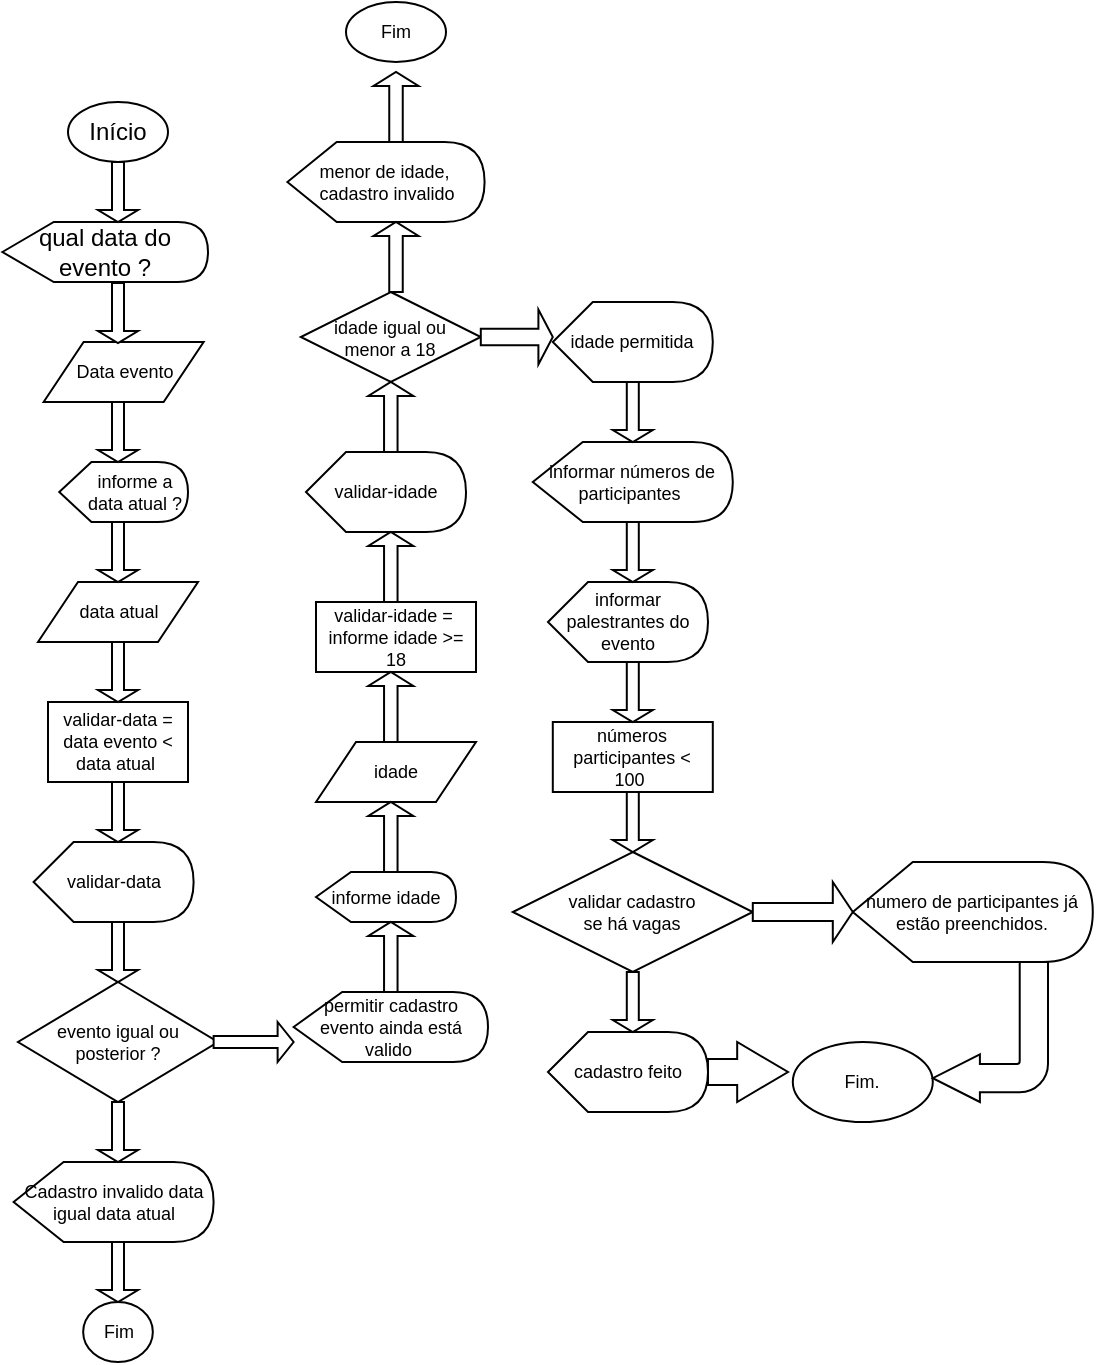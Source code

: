 <mxfile version="20.2.0" type="google"><diagram id="7QApjG81SrfR6iEvHwPy" name="Página-1"><mxGraphModel grid="1" page="1" gridSize="10" guides="1" tooltips="1" connect="1" arrows="1" fold="1" pageScale="1" pageWidth="827" pageHeight="1169" math="0" shadow="0"><root><mxCell id="0"/><mxCell id="1" parent="0"/><mxCell id="wKqXPp4EZUICWKfry0-V-2" value="&lt;span style=&quot;&quot;&gt;Início&lt;/span&gt;" style="ellipse;whiteSpace=wrap;html=1;" vertex="1" parent="1"><mxGeometry x="290" y="280" width="50" height="30" as="geometry"/></mxCell><mxCell id="wKqXPp4EZUICWKfry0-V-4" value="&lt;span style=&quot;&quot;&gt;qual data&amp;nbsp;&lt;/span&gt;&lt;span style=&quot;&quot;&gt;do evento ?&lt;/span&gt;" style="shape=display;whiteSpace=wrap;html=1;" vertex="1" parent="1"><mxGeometry x="257.19" y="340" width="102.81" height="30" as="geometry"/></mxCell><mxCell id="wKqXPp4EZUICWKfry0-V-9" value="" style="shape=parallelogram;perimeter=parallelogramPerimeter;whiteSpace=wrap;html=1;fixedSize=1;fontSize=8;" vertex="1" parent="1"><mxGeometry x="277.81" y="400" width="80" height="30" as="geometry"/></mxCell><mxCell id="wKqXPp4EZUICWKfry0-V-15" value="Data evento" style="text;html=1;align=center;verticalAlign=middle;resizable=0;points=[];autosize=1;strokeColor=none;fillColor=none;fontSize=9;" vertex="1" parent="1"><mxGeometry x="282.81" y="405" width="70" height="20" as="geometry"/></mxCell><mxCell id="wKqXPp4EZUICWKfry0-V-17" value="" style="shape=display;whiteSpace=wrap;html=1;fontSize=8;" vertex="1" parent="1"><mxGeometry x="285.63" y="460" width="64.37" height="30" as="geometry"/></mxCell><mxCell id="wKqXPp4EZUICWKfry0-V-18" value="informe a &lt;br&gt;data atual ?" style="text;html=1;align=center;verticalAlign=middle;resizable=0;points=[];autosize=1;strokeColor=none;fillColor=none;fontSize=9;" vertex="1" parent="1"><mxGeometry x="287.81" y="455" width="70" height="40" as="geometry"/></mxCell><mxCell id="wKqXPp4EZUICWKfry0-V-19" value="" style="shape=parallelogram;perimeter=parallelogramPerimeter;whiteSpace=wrap;html=1;fixedSize=1;fontSize=8;" vertex="1" parent="1"><mxGeometry x="275" y="520" width="80" height="30" as="geometry"/></mxCell><mxCell id="wKqXPp4EZUICWKfry0-V-20" value="data atual" style="text;html=1;align=center;verticalAlign=middle;resizable=0;points=[];autosize=1;strokeColor=none;fillColor=none;fontSize=9;" vertex="1" parent="1"><mxGeometry x="285" y="525" width="60" height="20" as="geometry"/></mxCell><mxCell id="wKqXPp4EZUICWKfry0-V-21" value="evento igual ou posterior ?" style="rhombus;whiteSpace=wrap;html=1;fontSize=9;" vertex="1" parent="1"><mxGeometry x="265" y="720" width="100" height="60" as="geometry"/></mxCell><mxCell id="wKqXPp4EZUICWKfry0-V-22" value="permitir cadastro evento ainda está valido&amp;nbsp;" style="shape=display;whiteSpace=wrap;html=1;fontSize=9;" vertex="1" parent="1"><mxGeometry x="402.81" y="725" width="97.19" height="35" as="geometry"/></mxCell><mxCell id="wKqXPp4EZUICWKfry0-V-23" value="Cadastro invalido data igual data atual" style="shape=display;whiteSpace=wrap;html=1;fontSize=9;direction=east;" vertex="1" parent="1"><mxGeometry x="262.81" y="810" width="100" height="40" as="geometry"/></mxCell><mxCell id="wKqXPp4EZUICWKfry0-V-24" value="Fim" style="ellipse;whiteSpace=wrap;html=1;fontSize=9;" vertex="1" parent="1"><mxGeometry x="297.58" y="880" width="34.84" height="30" as="geometry"/></mxCell><mxCell id="wKqXPp4EZUICWKfry0-V-25" value="idade" style="shape=parallelogram;perimeter=parallelogramPerimeter;whiteSpace=wrap;html=1;fixedSize=1;fontSize=9;" vertex="1" parent="1"><mxGeometry x="414" y="600" width="80" height="30" as="geometry"/></mxCell><mxCell id="wKqXPp4EZUICWKfry0-V-26" value="informe idade" style="shape=display;whiteSpace=wrap;html=1;fontSize=9;" vertex="1" parent="1"><mxGeometry x="414" y="665" width="70" height="25" as="geometry"/></mxCell><mxCell id="wKqXPp4EZUICWKfry0-V-28" value="idade igual ou &lt;br&gt;menor a 18" style="rhombus;whiteSpace=wrap;html=1;fontSize=9;" vertex="1" parent="1"><mxGeometry x="406.4" y="375" width="90" height="45" as="geometry"/></mxCell><mxCell id="wKqXPp4EZUICWKfry0-V-31" value="Fim" style="ellipse;whiteSpace=wrap;html=1;fontSize=9;" vertex="1" parent="1"><mxGeometry x="429" y="230" width="50" height="30" as="geometry"/></mxCell><mxCell id="wKqXPp4EZUICWKfry0-V-33" value="menor de idade,&amp;nbsp;&lt;br&gt;cadastro invalido" style="shape=display;whiteSpace=wrap;html=1;fontSize=9;" vertex="1" parent="1"><mxGeometry x="399.7" y="300" width="98.6" height="40" as="geometry"/></mxCell><mxCell id="wKqXPp4EZUICWKfry0-V-37" value="números participantes &amp;lt; 100&amp;nbsp;" style="rounded=0;whiteSpace=wrap;html=1;fontSize=9;" vertex="1" parent="1"><mxGeometry x="532.4" y="590" width="80" height="35" as="geometry"/></mxCell><mxCell id="wKqXPp4EZUICWKfry0-V-39" value="validar-data = data evento &amp;lt; data atual&amp;nbsp;" style="rounded=0;whiteSpace=wrap;html=1;fontSize=9;" vertex="1" parent="1"><mxGeometry x="280" y="580" width="70" height="40" as="geometry"/></mxCell><mxCell id="wKqXPp4EZUICWKfry0-V-40" value="validar-data" style="shape=display;whiteSpace=wrap;html=1;fontSize=9;" vertex="1" parent="1"><mxGeometry x="272.81" y="650" width="80" height="40" as="geometry"/></mxCell><mxCell id="wKqXPp4EZUICWKfry0-V-41" value="validar-idade =&amp;nbsp; informe idade &amp;gt;= 18" style="rounded=0;whiteSpace=wrap;html=1;fontSize=9;" vertex="1" parent="1"><mxGeometry x="414" y="530" width="80" height="35" as="geometry"/></mxCell><mxCell id="wKqXPp4EZUICWKfry0-V-42" value="validar-idade" style="shape=display;whiteSpace=wrap;html=1;fontSize=9;" vertex="1" parent="1"><mxGeometry x="409" y="455" width="80" height="40" as="geometry"/></mxCell><mxCell id="wKqXPp4EZUICWKfry0-V-43" value="idade permitida" style="shape=display;whiteSpace=wrap;html=1;fontSize=9;" vertex="1" parent="1"><mxGeometry x="532.4" y="380" width="80" height="40" as="geometry"/></mxCell><mxCell id="wKqXPp4EZUICWKfry0-V-44" value="informar números de participantes&amp;nbsp;" style="shape=display;whiteSpace=wrap;html=1;fontSize=9;" vertex="1" parent="1"><mxGeometry x="522.4" y="450" width="100" height="40" as="geometry"/></mxCell><mxCell id="wKqXPp4EZUICWKfry0-V-45" value="informar palestrantes do evento" style="shape=display;whiteSpace=wrap;html=1;fontSize=9;" vertex="1" parent="1"><mxGeometry x="530" y="520" width="80" height="40" as="geometry"/></mxCell><mxCell id="wKqXPp4EZUICWKfry0-V-46" value="validar cadastro &lt;br&gt;se há vagas" style="rhombus;whiteSpace=wrap;html=1;fontSize=9;" vertex="1" parent="1"><mxGeometry x="512.4" y="655" width="120" height="60" as="geometry"/></mxCell><mxCell id="wKqXPp4EZUICWKfry0-V-47" value="cadastro feito" style="shape=display;whiteSpace=wrap;html=1;fontSize=9;" vertex="1" parent="1"><mxGeometry x="530" y="745" width="80" height="40" as="geometry"/></mxCell><mxCell id="wKqXPp4EZUICWKfry0-V-48" value="numero de participantes já estão preenchidos." style="shape=display;whiteSpace=wrap;html=1;fontSize=9;" vertex="1" parent="1"><mxGeometry x="682.4" y="660" width="120" height="50" as="geometry"/></mxCell><mxCell id="wKqXPp4EZUICWKfry0-V-49" value="Fim." style="ellipse;whiteSpace=wrap;html=1;fontSize=9;" vertex="1" parent="1"><mxGeometry x="652.4" y="750" width="70" height="40" as="geometry"/></mxCell><mxCell id="wKqXPp4EZUICWKfry0-V-70" value="" style="shape=singleArrow;direction=south;whiteSpace=wrap;html=1;fontSize=12;" vertex="1" parent="1"><mxGeometry x="305" y="310" width="20" height="30" as="geometry"/></mxCell><mxCell id="wKqXPp4EZUICWKfry0-V-71" value="" style="shape=singleArrow;direction=south;whiteSpace=wrap;html=1;fontSize=12;" vertex="1" parent="1"><mxGeometry x="305" y="370.5" width="20" height="30" as="geometry"/></mxCell><mxCell id="wKqXPp4EZUICWKfry0-V-72" value="" style="shape=singleArrow;direction=south;whiteSpace=wrap;html=1;fontSize=12;" vertex="1" parent="1"><mxGeometry x="305" y="430" width="20" height="30" as="geometry"/></mxCell><mxCell id="wKqXPp4EZUICWKfry0-V-73" value="" style="shape=singleArrow;direction=south;whiteSpace=wrap;html=1;fontSize=12;" vertex="1" parent="1"><mxGeometry x="305" y="490" width="20" height="30" as="geometry"/></mxCell><mxCell id="wKqXPp4EZUICWKfry0-V-74" value="" style="shape=singleArrow;direction=south;whiteSpace=wrap;html=1;fontSize=12;" vertex="1" parent="1"><mxGeometry x="305" y="550" width="20" height="30" as="geometry"/></mxCell><mxCell id="wKqXPp4EZUICWKfry0-V-75" value="" style="shape=singleArrow;direction=south;whiteSpace=wrap;html=1;fontSize=12;" vertex="1" parent="1"><mxGeometry x="305" y="620" width="20" height="30" as="geometry"/></mxCell><mxCell id="wKqXPp4EZUICWKfry0-V-76" value="" style="shape=singleArrow;direction=south;whiteSpace=wrap;html=1;fontSize=12;" vertex="1" parent="1"><mxGeometry x="305" y="690" width="20" height="30" as="geometry"/></mxCell><mxCell id="wKqXPp4EZUICWKfry0-V-77" value="" style="shape=singleArrow;direction=south;whiteSpace=wrap;html=1;fontSize=12;" vertex="1" parent="1"><mxGeometry x="305" y="780" width="20" height="30" as="geometry"/></mxCell><mxCell id="wKqXPp4EZUICWKfry0-V-78" value="" style="shape=singleArrow;direction=south;whiteSpace=wrap;html=1;fontSize=12;" vertex="1" parent="1"><mxGeometry x="305" y="850" width="20" height="30" as="geometry"/></mxCell><mxCell id="wKqXPp4EZUICWKfry0-V-81" value="" style="shape=singleArrow;whiteSpace=wrap;html=1;fontSize=12;" vertex="1" parent="1"><mxGeometry x="362.81" y="740" width="40" height="20" as="geometry"/></mxCell><mxCell id="wKqXPp4EZUICWKfry0-V-82" value="" style="shape=singleArrow;direction=north;whiteSpace=wrap;html=1;fontSize=12;" vertex="1" parent="1"><mxGeometry x="440.15" y="690" width="22.5" height="35" as="geometry"/></mxCell><mxCell id="wKqXPp4EZUICWKfry0-V-85" value="" style="shape=singleArrow;direction=north;whiteSpace=wrap;html=1;fontSize=12;" vertex="1" parent="1"><mxGeometry x="440.15" y="630" width="22.5" height="35" as="geometry"/></mxCell><mxCell id="wKqXPp4EZUICWKfry0-V-88" value="" style="shape=singleArrow;direction=north;whiteSpace=wrap;html=1;fontSize=12;" vertex="1" parent="1"><mxGeometry x="440.15" y="565" width="22.5" height="35" as="geometry"/></mxCell><mxCell id="wKqXPp4EZUICWKfry0-V-89" value="" style="shape=singleArrow;direction=north;whiteSpace=wrap;html=1;fontSize=12;" vertex="1" parent="1"><mxGeometry x="440.15" y="495" width="22.5" height="35" as="geometry"/></mxCell><mxCell id="wKqXPp4EZUICWKfry0-V-90" value="" style="shape=singleArrow;direction=north;whiteSpace=wrap;html=1;fontSize=12;" vertex="1" parent="1"><mxGeometry x="440.15" y="420" width="22.5" height="35" as="geometry"/></mxCell><mxCell id="wKqXPp4EZUICWKfry0-V-92" value="" style="shape=singleArrow;direction=north;whiteSpace=wrap;html=1;fontSize=12;" vertex="1" parent="1"><mxGeometry x="442.75" y="340" width="22.5" height="35" as="geometry"/></mxCell><mxCell id="wKqXPp4EZUICWKfry0-V-93" value="" style="shape=singleArrow;direction=north;whiteSpace=wrap;html=1;fontSize=12;" vertex="1" parent="1"><mxGeometry x="442.75" y="265" width="22.5" height="35" as="geometry"/></mxCell><mxCell id="wKqXPp4EZUICWKfry0-V-94" value="" style="shape=singleArrow;whiteSpace=wrap;html=1;fontSize=12;" vertex="1" parent="1"><mxGeometry x="496.4" y="383.75" width="36" height="27.5" as="geometry"/></mxCell><mxCell id="wKqXPp4EZUICWKfry0-V-95" value="" style="shape=singleArrow;direction=south;whiteSpace=wrap;html=1;fontSize=12;" vertex="1" parent="1"><mxGeometry x="562.4" y="420" width="20" height="30" as="geometry"/></mxCell><mxCell id="wKqXPp4EZUICWKfry0-V-97" value="" style="shape=singleArrow;direction=south;whiteSpace=wrap;html=1;fontSize=12;" vertex="1" parent="1"><mxGeometry x="562.4" y="490" width="20" height="30" as="geometry"/></mxCell><mxCell id="wKqXPp4EZUICWKfry0-V-98" value="" style="shape=singleArrow;direction=south;whiteSpace=wrap;html=1;fontSize=12;" vertex="1" parent="1"><mxGeometry x="562.4" y="560" width="20" height="30" as="geometry"/></mxCell><mxCell id="wKqXPp4EZUICWKfry0-V-99" value="" style="shape=singleArrow;direction=south;whiteSpace=wrap;html=1;fontSize=12;" vertex="1" parent="1"><mxGeometry x="562.4" y="625" width="20" height="30" as="geometry"/></mxCell><mxCell id="wKqXPp4EZUICWKfry0-V-101" value="" style="shape=singleArrow;direction=south;whiteSpace=wrap;html=1;fontSize=12;" vertex="1" parent="1"><mxGeometry x="562.4" y="715" width="20" height="30" as="geometry"/></mxCell><mxCell id="wKqXPp4EZUICWKfry0-V-102" value="" style="shape=singleArrow;whiteSpace=wrap;html=1;fontSize=12;" vertex="1" parent="1"><mxGeometry x="632.4" y="670" width="50" height="30" as="geometry"/></mxCell><mxCell id="wKqXPp4EZUICWKfry0-V-103" value="" style="html=1;shadow=0;dashed=0;align=center;verticalAlign=middle;shape=mxgraph.arrows2.bendArrow;dy=7.07;dx=23.55;notch=0;arrowHead=23.79;rounded=1;fontSize=12;direction=west;strokeWidth=1;" vertex="1" parent="1"><mxGeometry x="722.4" y="710" width="57.6" height="70" as="geometry"/></mxCell><mxCell id="wKqXPp4EZUICWKfry0-V-105" value="" style="html=1;shadow=0;dashed=0;align=center;verticalAlign=middle;shape=mxgraph.arrows2.arrow;dy=0.57;dx=25.41;notch=0;fontSize=12;strokeWidth=1;" vertex="1" parent="1"><mxGeometry x="610" y="750" width="40" height="30" as="geometry"/></mxCell></root></mxGraphModel></diagram></mxfile>